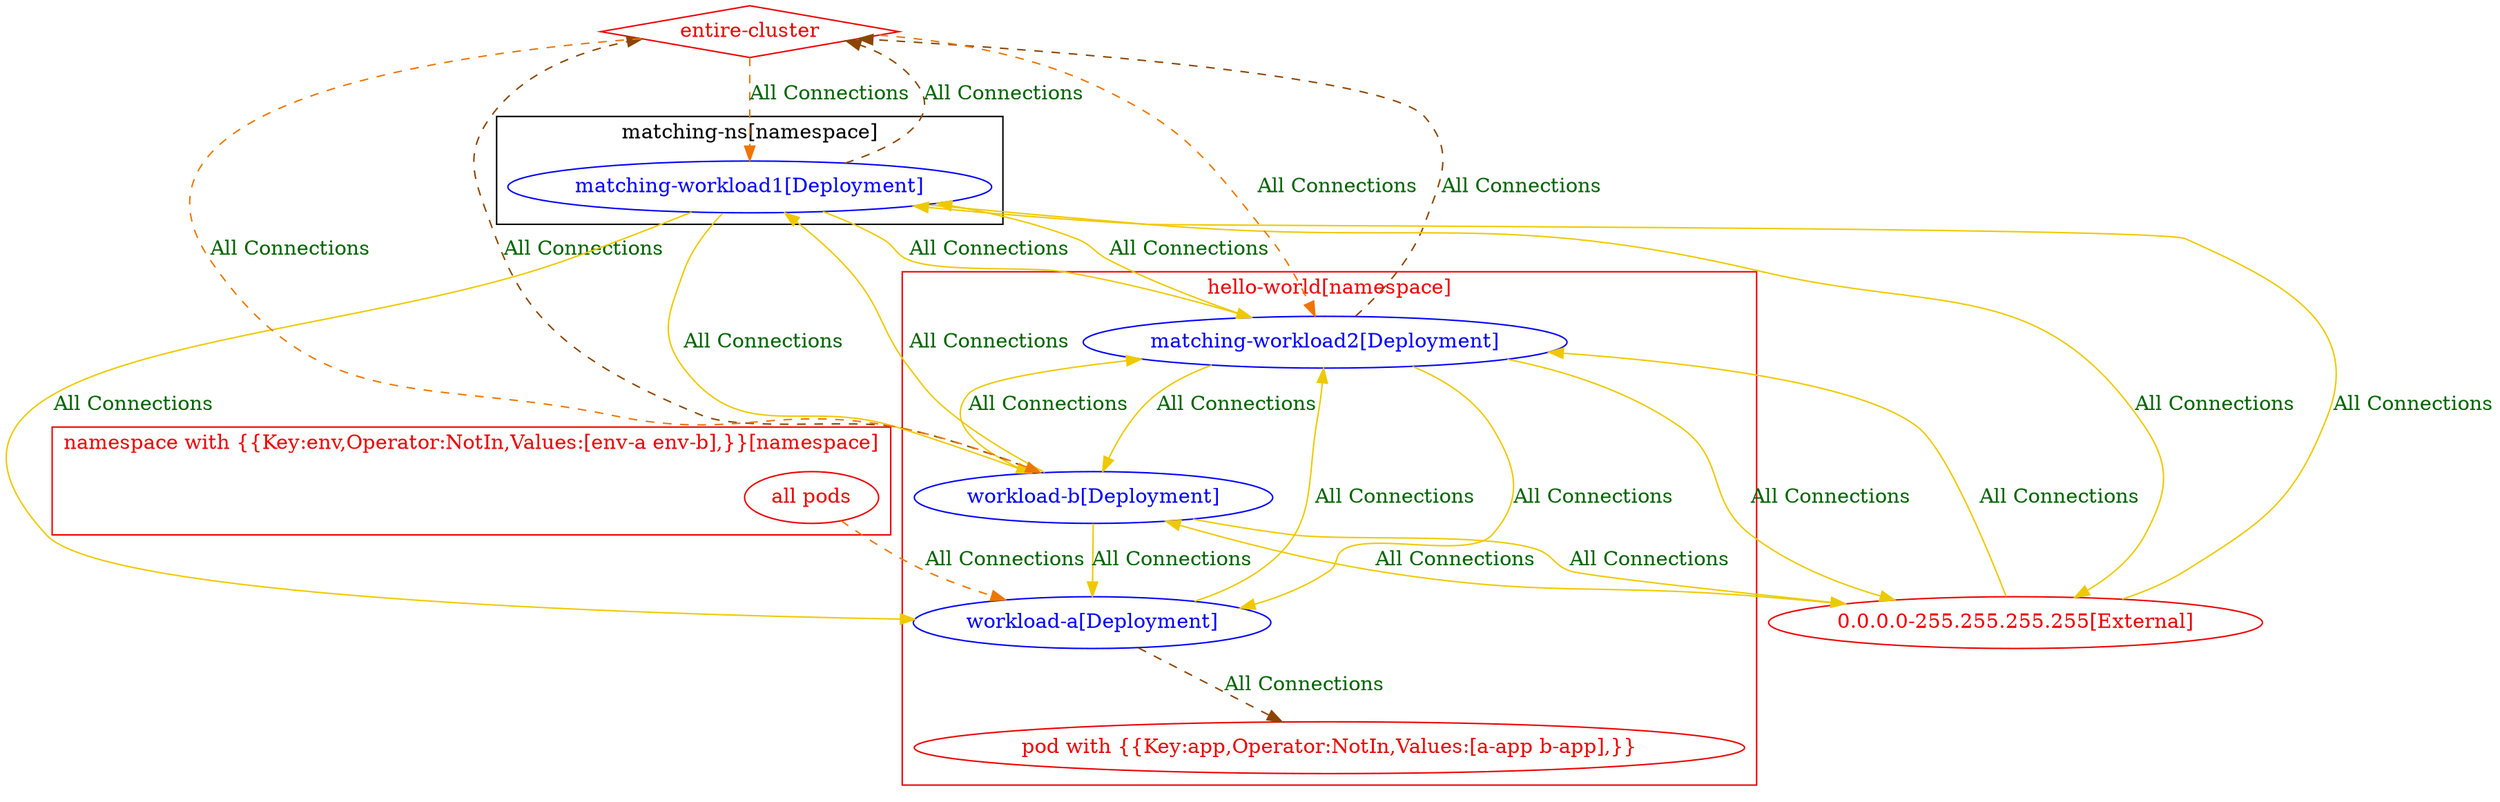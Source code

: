 digraph {
	subgraph "cluster_hello_world[namespace]" {
		color="black"
		fontcolor="black"
		"hello-world/matching-workload2[Deployment]" [label="matching-workload2[Deployment]" color="blue" fontcolor="blue"]
		"hello-world/workload-a[Deployment]" [label="workload-a[Deployment]" color="blue" fontcolor="blue"]
		"hello-world/workload-b[Deployment]" [label="workload-b[Deployment]" color="blue" fontcolor="blue"]
		label="hello-world[namespace]"
	}
	subgraph "cluster_matching_ns[namespace]" {
		color="black"
		fontcolor="black"
		"matching-ns/matching-workload1[Deployment]" [label="matching-workload1[Deployment]" color="blue" fontcolor="blue"]
		label="matching-ns[namespace]"
	}
	subgraph "cluster_hello_world[namespace]" {
		color="red2"
		fontcolor="red2"
		"pod with {{Key:app,Operator:NotIn,Values:[a-app b-app],}}_in_hello-world" [label="pod with {{Key:app,Operator:NotIn,Values:[a-app b-app],}}" color="red2" fontcolor="red2"]
		label="hello-world[namespace]"
	}
	subgraph "cluster_namespace with {{Key:env,Operator:NotIn,Values:[env_a env_b],}}[namespace]" {
		color="red2"
		fontcolor="red2"
		"all pods_in_namespace with {{Key:env,Operator:NotIn,Values:[env-a env-b],}}" [label="all pods" color="red2" fontcolor="red2"]
		label="namespace with {{Key:env,Operator:NotIn,Values:[env-a env-b],}}[namespace]"
	}
	"0.0.0.0-255.255.255.255[External]" [label="0.0.0.0-255.255.255.255[External]" color="red2" fontcolor="red2"]
	"entire-cluster" [label="entire-cluster" color="red2" fontcolor="red2" shape=diamond]
	"0.0.0.0-255.255.255.255[External]" -> "hello-world/matching-workload2[Deployment]" [label="All Connections" color="gold2" fontcolor="darkgreen" weight=0.5]
	"0.0.0.0-255.255.255.255[External]" -> "hello-world/workload-b[Deployment]" [label="All Connections" color="gold2" fontcolor="darkgreen" weight=0.5]
	"0.0.0.0-255.255.255.255[External]" -> "matching-ns/matching-workload1[Deployment]" [label="All Connections" color="gold2" fontcolor="darkgreen" weight=0.5]
	"all pods_in_namespace with {{Key:env,Operator:NotIn,Values:[env-a env-b],}}" -> "hello-world/workload-a[Deployment]" [label="All Connections" color="darkorange2" fontcolor="darkgreen" weight=1 style=dashed]
	"entire-cluster" -> "hello-world/matching-workload2[Deployment]" [label="All Connections" color="darkorange2" fontcolor="darkgreen" weight=1 style=dashed]
	"entire-cluster" -> "hello-world/workload-b[Deployment]" [label="All Connections" color="darkorange2" fontcolor="darkgreen" weight=1 style=dashed]
	"entire-cluster" -> "matching-ns/matching-workload1[Deployment]" [label="All Connections" color="darkorange2" fontcolor="darkgreen" weight=1 style=dashed]
	"hello-world/matching-workload2[Deployment]" -> "0.0.0.0-255.255.255.255[External]" [label="All Connections" color="gold2" fontcolor="darkgreen" weight=1]
	"hello-world/matching-workload2[Deployment]" -> "entire-cluster" [label="All Connections" color="darkorange4" fontcolor="darkgreen" weight=0.5 style=dashed]
	"hello-world/matching-workload2[Deployment]" -> "hello-world/workload-a[Deployment]" [label="All Connections" color="gold2" fontcolor="darkgreen" weight=0.5]
	"hello-world/matching-workload2[Deployment]" -> "hello-world/workload-b[Deployment]" [label="All Connections" color="gold2" fontcolor="darkgreen" weight=0.5]
	"hello-world/matching-workload2[Deployment]" -> "matching-ns/matching-workload1[Deployment]" [label="All Connections" color="gold2" fontcolor="darkgreen" weight=0.5]
	"hello-world/workload-a[Deployment]" -> "hello-world/matching-workload2[Deployment]" [label="All Connections" color="gold2" fontcolor="darkgreen" weight=1]
	"hello-world/workload-a[Deployment]" -> "pod with {{Key:app,Operator:NotIn,Values:[a-app b-app],}}_in_hello-world" [label="All Connections" color="darkorange4" fontcolor="darkgreen" weight=0.5 style=dashed]
	"hello-world/workload-b[Deployment]" -> "0.0.0.0-255.255.255.255[External]" [label="All Connections" color="gold2" fontcolor="darkgreen" weight=1]
	"hello-world/workload-b[Deployment]" -> "entire-cluster" [label="All Connections" color="darkorange4" fontcolor="darkgreen" weight=0.5 style=dashed]
	"hello-world/workload-b[Deployment]" -> "hello-world/matching-workload2[Deployment]" [label="All Connections" color="gold2" fontcolor="darkgreen" weight=1]
	"hello-world/workload-b[Deployment]" -> "hello-world/workload-a[Deployment]" [label="All Connections" color="gold2" fontcolor="darkgreen" weight=1]
	"hello-world/workload-b[Deployment]" -> "matching-ns/matching-workload1[Deployment]" [label="All Connections" color="gold2" fontcolor="darkgreen" weight=0.5]
	"matching-ns/matching-workload1[Deployment]" -> "0.0.0.0-255.255.255.255[External]" [label="All Connections" color="gold2" fontcolor="darkgreen" weight=1]
	"matching-ns/matching-workload1[Deployment]" -> "entire-cluster" [label="All Connections" color="darkorange4" fontcolor="darkgreen" weight=0.5 style=dashed]
	"matching-ns/matching-workload1[Deployment]" -> "hello-world/matching-workload2[Deployment]" [label="All Connections" color="gold2" fontcolor="darkgreen" weight=1]
	"matching-ns/matching-workload1[Deployment]" -> "hello-world/workload-a[Deployment]" [label="All Connections" color="gold2" fontcolor="darkgreen" weight=1]
	"matching-ns/matching-workload1[Deployment]" -> "hello-world/workload-b[Deployment]" [label="All Connections" color="gold2" fontcolor="darkgreen" weight=1]
}